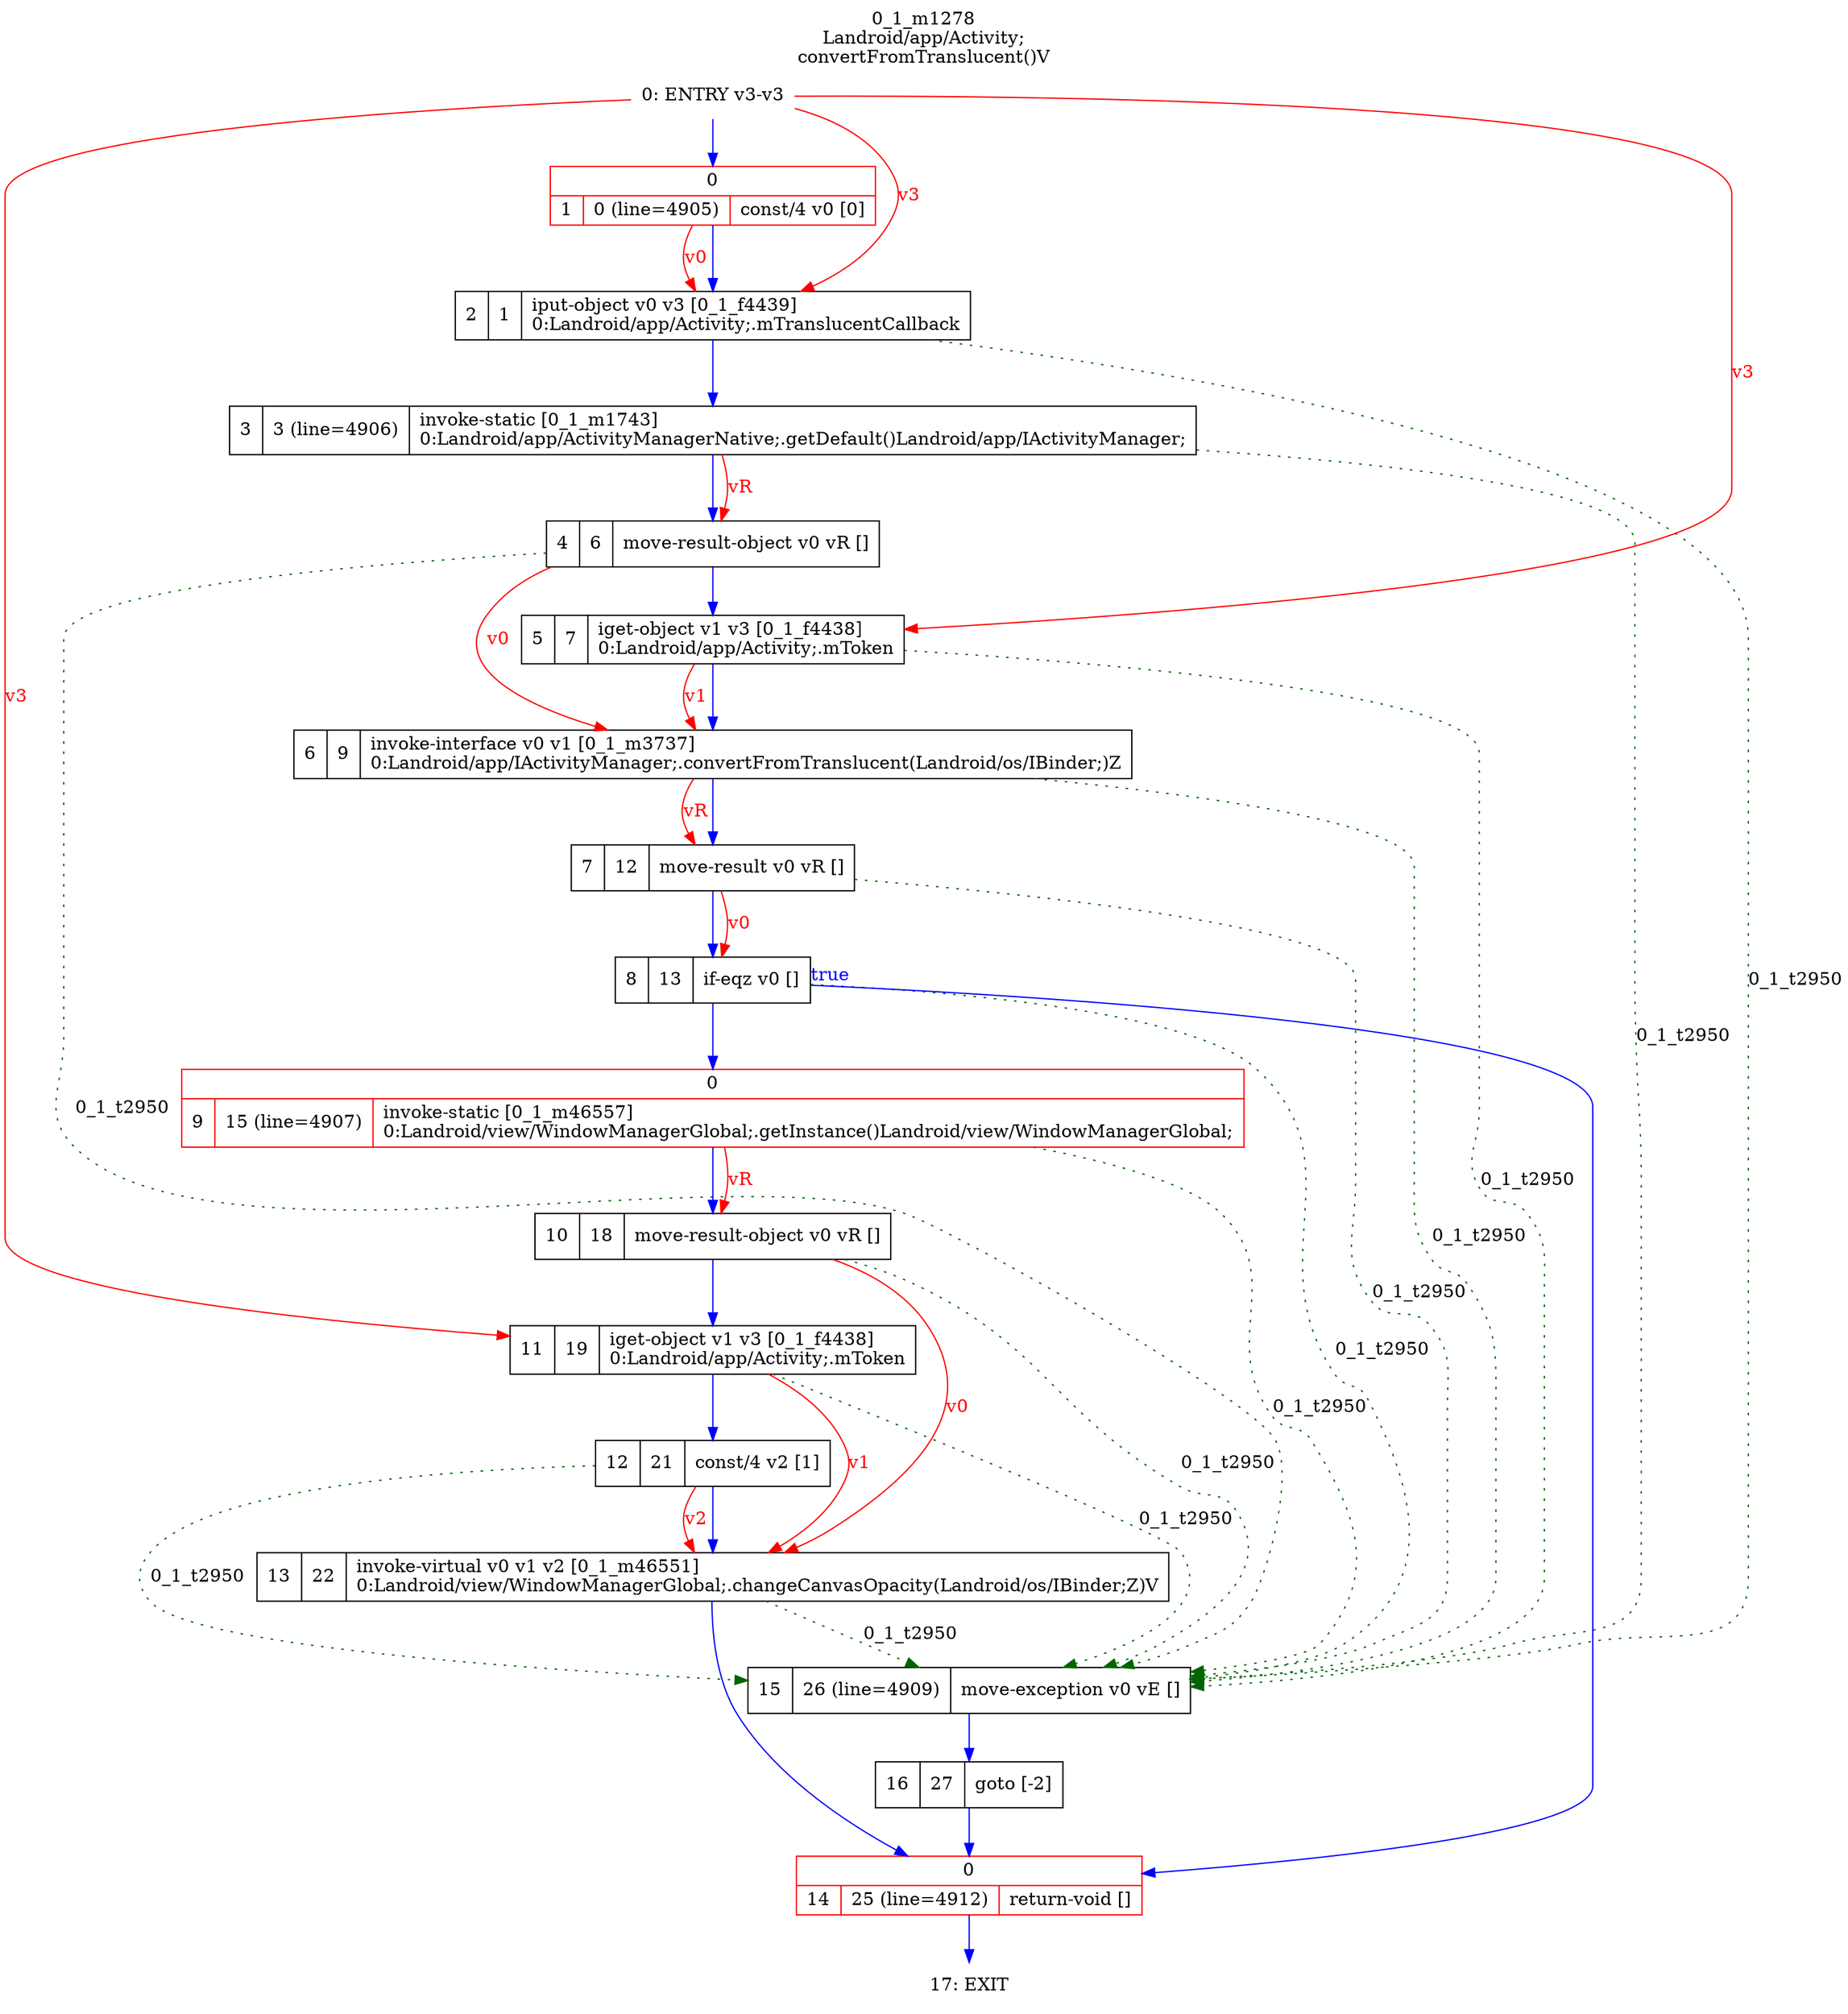 digraph G {
rankdir=UD;
labelloc=t;
label="0_1_m1278\nLandroid/app/Activity;
convertFromTranslucent()V";
2, 3, 4, 5, 6, 7, 8, 9, 10, 11, 12, 13 -> 15 [label="0_1_t2950", color=darkgreen, style=dotted];
0[label="0: ENTRY v3-v3",shape=plaintext];
1[label="{0|{1|0 (line=4905)|const/4 v0 [0]\l}}",shape=record, color=red];
2[label="2|1|iput-object v0 v3 [0_1_f4439]\l0:Landroid/app/Activity;.mTranslucentCallback\l",shape=record];
3[label="3|3 (line=4906)|invoke-static [0_1_m1743]\l0:Landroid/app/ActivityManagerNative;.getDefault()Landroid/app/IActivityManager;\l",shape=record,URL="0_1_m1743.dot"];
4[label="4|6|move-result-object v0 vR []\l",shape=record];
5[label="5|7|iget-object v1 v3 [0_1_f4438]\l0:Landroid/app/Activity;.mToken\l",shape=record];
6[label="6|9|invoke-interface v0 v1 [0_1_m3737]\l0:Landroid/app/IActivityManager;.convertFromTranslucent(Landroid/os/IBinder;)Z\l",shape=record,URL="0_1_m3737.dot"];
7[label="7|12|move-result v0 vR []\l",shape=record];
8[label="8|13|if-eqz v0 []\l",shape=record];
9[label="{0|{9|15 (line=4907)|invoke-static [0_1_m46557]\l0:Landroid/view/WindowManagerGlobal;.getInstance()Landroid/view/WindowManagerGlobal;\l}}",shape=record,URL="0_1_m46557.dot", color=red];
10[label="10|18|move-result-object v0 vR []\l",shape=record];
11[label="11|19|iget-object v1 v3 [0_1_f4438]\l0:Landroid/app/Activity;.mToken\l",shape=record];
12[label="12|21|const/4 v2 [1]\l",shape=record];
13[label="13|22|invoke-virtual v0 v1 v2 [0_1_m46551]\l0:Landroid/view/WindowManagerGlobal;.changeCanvasOpacity(Landroid/os/IBinder;Z)V\l",shape=record,URL="0_1_m46551.dot"];
14[label="{0|{14|25 (line=4912)|return-void []\l}}",shape=record, color=red];
15[label="15|26 (line=4909)|move-exception v0 vE []\l",shape=record];
16[label="16|27|goto [-2]\l",shape=record];
17[label="17: EXIT",shape=plaintext];
0->1 [color=blue, fontcolor=blue,weight=100, taillabel=""];
1->2 [color=blue, fontcolor=blue,weight=100, taillabel=""];
2->3 [color=blue, fontcolor=blue,weight=100, taillabel=""];
3->4 [color=blue, fontcolor=blue,weight=100, taillabel=""];
4->5 [color=blue, fontcolor=blue,weight=100, taillabel=""];
5->6 [color=blue, fontcolor=blue,weight=100, taillabel=""];
6->7 [color=blue, fontcolor=blue,weight=100, taillabel=""];
7->8 [color=blue, fontcolor=blue,weight=100, taillabel=""];
8->14 [color=blue, fontcolor=blue,weight=10, taillabel="true"];
8->9 [color=blue, fontcolor=blue,weight=100, taillabel=""];
9->10 [color=blue, fontcolor=blue,weight=100, taillabel=""];
10->11 [color=blue, fontcolor=blue,weight=100, taillabel=""];
11->12 [color=blue, fontcolor=blue,weight=100, taillabel=""];
12->13 [color=blue, fontcolor=blue,weight=100, taillabel=""];
13->14 [color=blue, fontcolor=blue,weight=100, taillabel=""];
14->17 [color=blue, fontcolor=blue,weight=100, taillabel=""];
15->16 [color=blue, fontcolor=blue,weight=100, taillabel=""];
16->14 [color=blue, fontcolor=blue,weight=100, taillabel=""];
0->2 [color=red, fontcolor=red, label="v3"];
1->2 [color=red, fontcolor=red, label="v0"];
3->4 [color=red, fontcolor=red, label="vR"];
0->5 [color=red, fontcolor=red, label="v3"];
4->6 [color=red, fontcolor=red, label="v0"];
5->6 [color=red, fontcolor=red, label="v1"];
6->7 [color=red, fontcolor=red, label="vR"];
7->8 [color=red, fontcolor=red, label="v0"];
9->10 [color=red, fontcolor=red, label="vR"];
0->11 [color=red, fontcolor=red, label="v3"];
10->13 [color=red, fontcolor=red, label="v0"];
11->13 [color=red, fontcolor=red, label="v1"];
12->13 [color=red, fontcolor=red, label="v2"];
}
